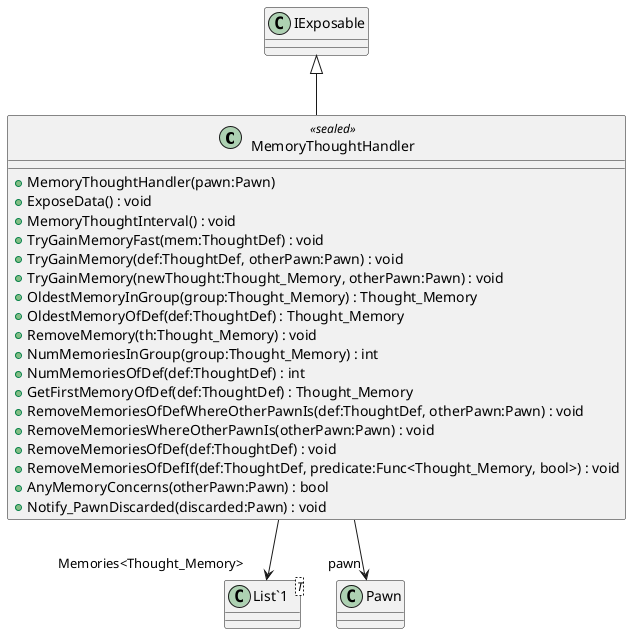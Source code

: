 @startuml
class MemoryThoughtHandler <<sealed>> {
    + MemoryThoughtHandler(pawn:Pawn)
    + ExposeData() : void
    + MemoryThoughtInterval() : void
    + TryGainMemoryFast(mem:ThoughtDef) : void
    + TryGainMemory(def:ThoughtDef, otherPawn:Pawn) : void
    + TryGainMemory(newThought:Thought_Memory, otherPawn:Pawn) : void
    + OldestMemoryInGroup(group:Thought_Memory) : Thought_Memory
    + OldestMemoryOfDef(def:ThoughtDef) : Thought_Memory
    + RemoveMemory(th:Thought_Memory) : void
    + NumMemoriesInGroup(group:Thought_Memory) : int
    + NumMemoriesOfDef(def:ThoughtDef) : int
    + GetFirstMemoryOfDef(def:ThoughtDef) : Thought_Memory
    + RemoveMemoriesOfDefWhereOtherPawnIs(def:ThoughtDef, otherPawn:Pawn) : void
    + RemoveMemoriesWhereOtherPawnIs(otherPawn:Pawn) : void
    + RemoveMemoriesOfDef(def:ThoughtDef) : void
    + RemoveMemoriesOfDefIf(def:ThoughtDef, predicate:Func<Thought_Memory, bool>) : void
    + AnyMemoryConcerns(otherPawn:Pawn) : bool
    + Notify_PawnDiscarded(discarded:Pawn) : void
}
class "List`1"<T> {
}
IExposable <|-- MemoryThoughtHandler
MemoryThoughtHandler --> "pawn" Pawn
MemoryThoughtHandler --> "Memories<Thought_Memory>" "List`1"
@enduml

